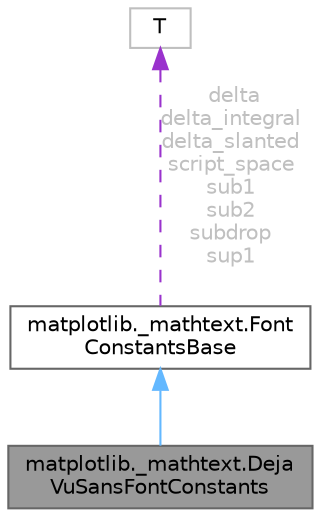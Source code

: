 digraph "matplotlib._mathtext.DejaVuSansFontConstants"
{
 // LATEX_PDF_SIZE
  bgcolor="transparent";
  edge [fontname=Helvetica,fontsize=10,labelfontname=Helvetica,labelfontsize=10];
  node [fontname=Helvetica,fontsize=10,shape=box,height=0.2,width=0.4];
  Node1 [id="Node000001",label="matplotlib._mathtext.Deja\lVuSansFontConstants",height=0.2,width=0.4,color="gray40", fillcolor="grey60", style="filled", fontcolor="black",tooltip=" "];
  Node2 -> Node1 [id="edge3_Node000001_Node000002",dir="back",color="steelblue1",style="solid",tooltip=" "];
  Node2 [id="Node000002",label="matplotlib._mathtext.Font\lConstantsBase",height=0.2,width=0.4,color="gray40", fillcolor="white", style="filled",URL="$d3/de0/classmatplotlib_1_1__mathtext_1_1FontConstantsBase.html",tooltip=" "];
  Node3 -> Node2 [id="edge4_Node000002_Node000003",dir="back",color="darkorchid3",style="dashed",tooltip=" ",label=" delta\ndelta_integral\ndelta_slanted\nscript_space\nsub1\nsub2\nsubdrop\nsup1",fontcolor="grey" ];
  Node3 [id="Node000003",label="T",height=0.2,width=0.4,color="grey75", fillcolor="white", style="filled",tooltip=" "];
}
